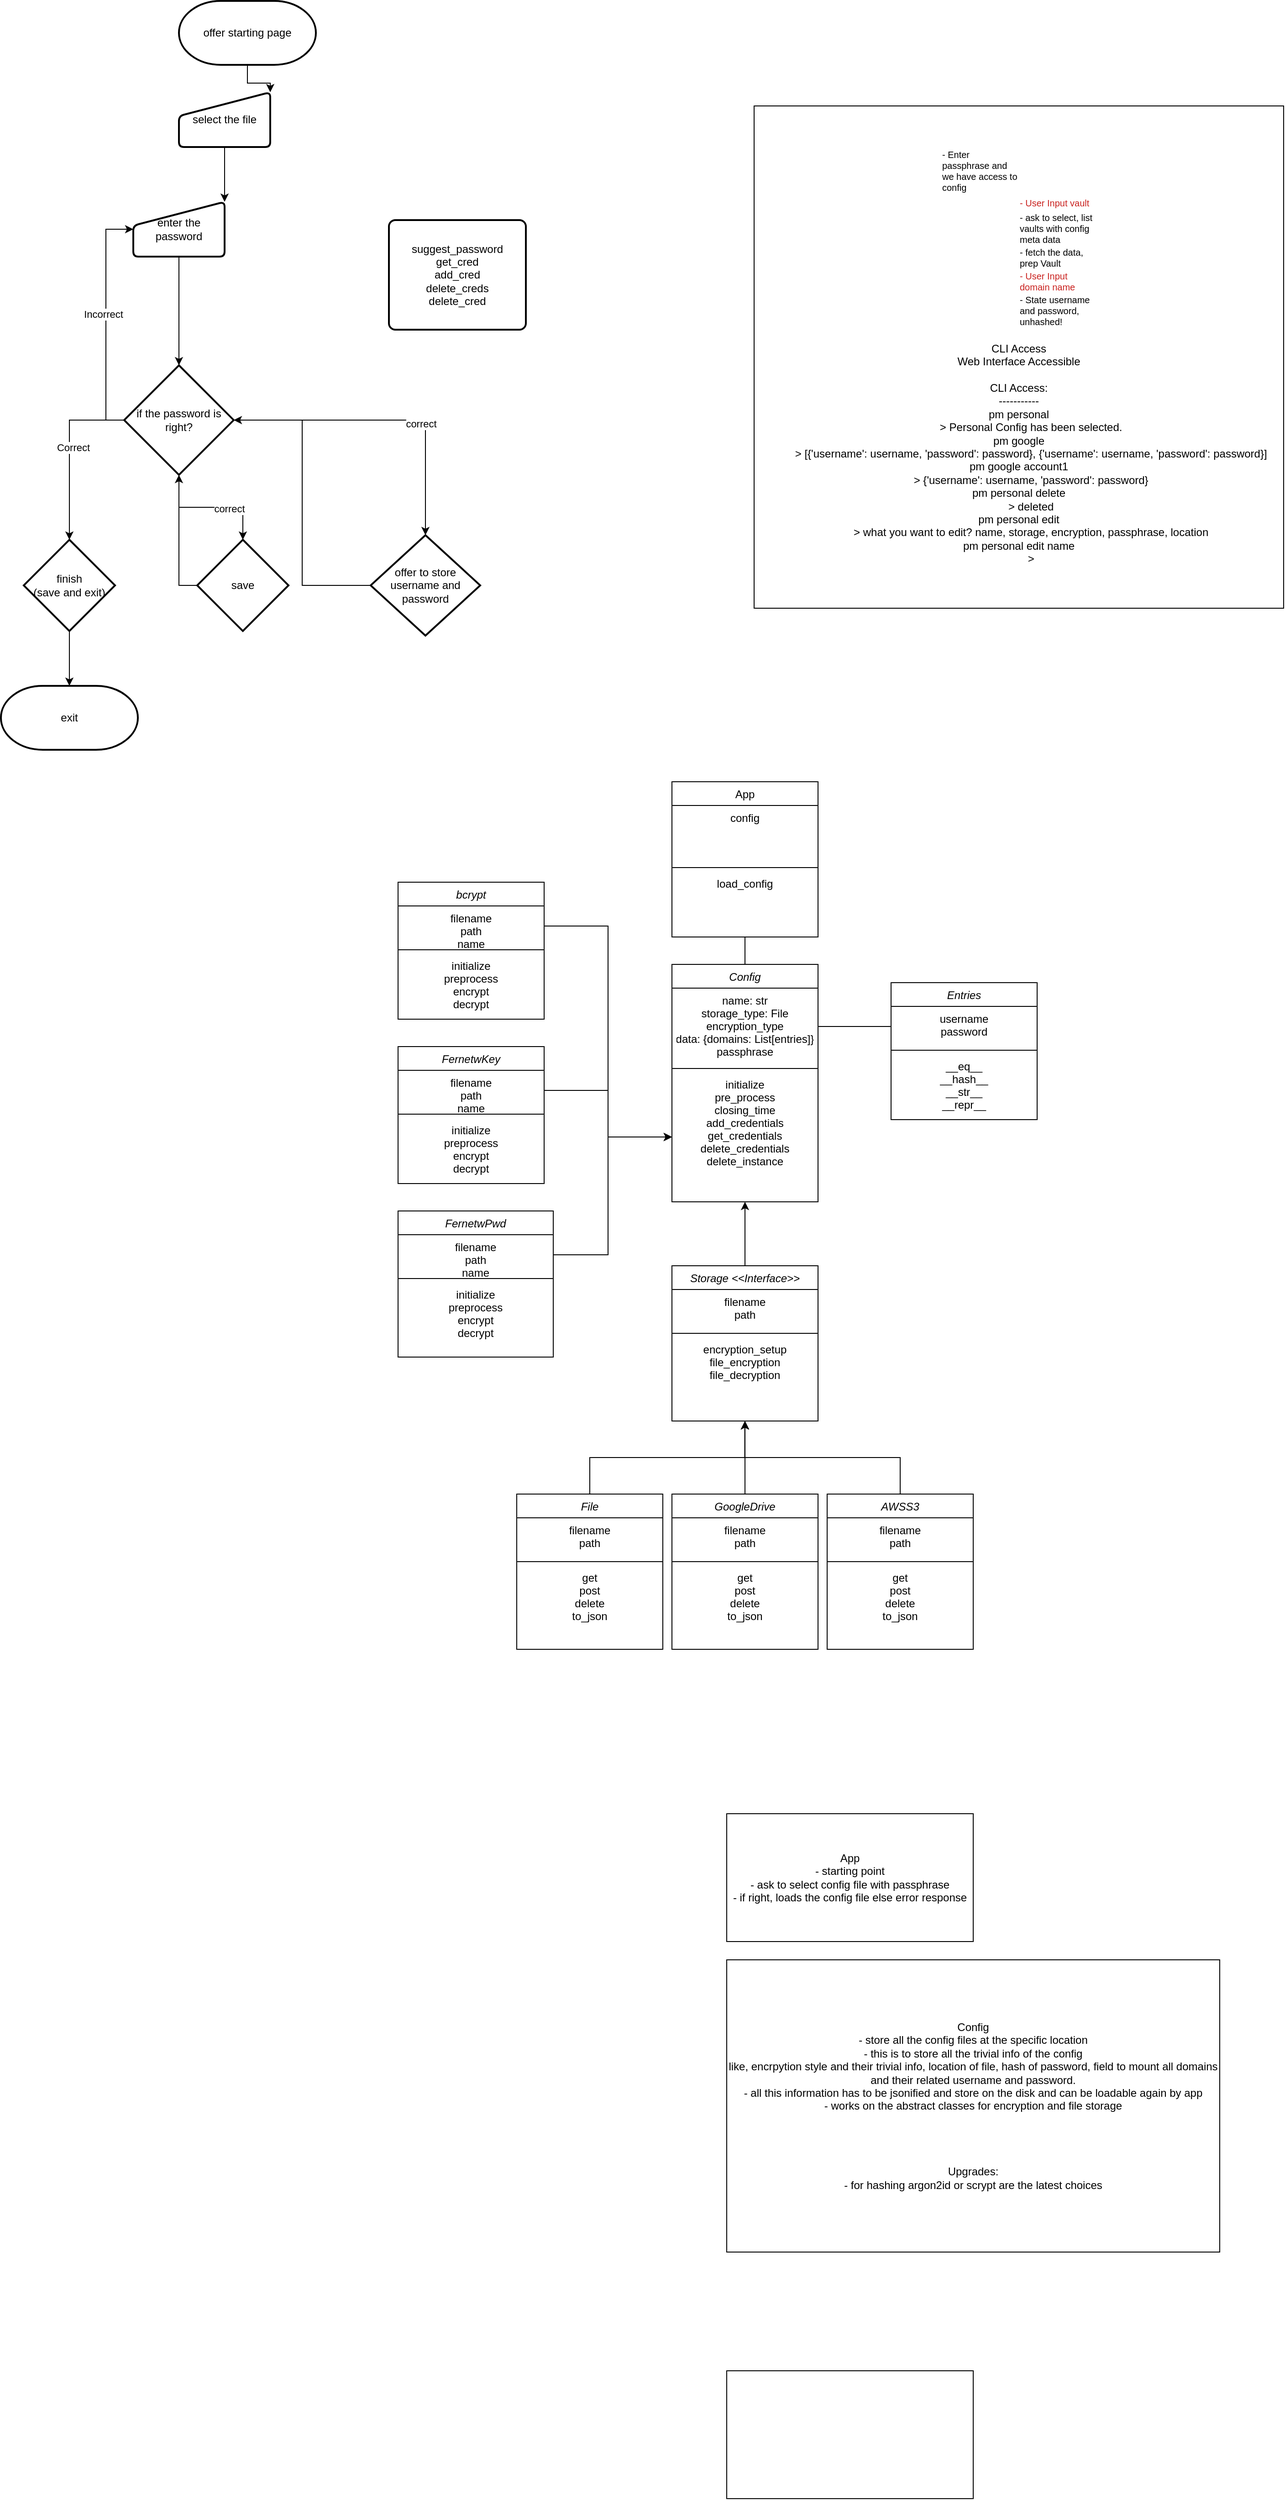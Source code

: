 <mxfile version="24.7.17">
  <diagram id="C5RBs43oDa-KdzZeNtuy" name="Page-1">
    <mxGraphModel dx="2459" dy="2325" grid="1" gridSize="10" guides="1" tooltips="1" connect="1" arrows="1" fold="1" page="1" pageScale="1" pageWidth="827" pageHeight="1169" math="0" shadow="0">
      <root>
        <mxCell id="WIyWlLk6GJQsqaUBKTNV-0" />
        <mxCell id="WIyWlLk6GJQsqaUBKTNV-1" parent="WIyWlLk6GJQsqaUBKTNV-0" />
        <mxCell id="zkfFHV4jXpPFQw0GAbJ--0" value="Entries" style="swimlane;fontStyle=2;align=center;verticalAlign=top;childLayout=stackLayout;horizontal=1;startSize=26;horizontalStack=0;resizeParent=1;resizeLast=0;collapsible=1;marginBottom=0;rounded=0;shadow=0;strokeWidth=1;labelBackgroundColor=none;" parent="WIyWlLk6GJQsqaUBKTNV-1" vertex="1">
          <mxGeometry x="260" width="160" height="150" as="geometry">
            <mxRectangle x="230" y="140" width="160" height="26" as="alternateBounds" />
          </mxGeometry>
        </mxCell>
        <mxCell id="zkfFHV4jXpPFQw0GAbJ--1" value="username&#xa;password" style="text;align=center;verticalAlign=top;spacingLeft=4;spacingRight=4;overflow=hidden;rotatable=0;points=[[0,0.5],[1,0.5]];portConstraint=eastwest;labelBackgroundColor=none;" parent="zkfFHV4jXpPFQw0GAbJ--0" vertex="1">
          <mxGeometry y="26" width="160" height="44" as="geometry" />
        </mxCell>
        <mxCell id="zkfFHV4jXpPFQw0GAbJ--4" value="" style="line;html=1;strokeWidth=1;align=left;verticalAlign=middle;spacingTop=-1;spacingLeft=3;spacingRight=3;rotatable=0;labelPosition=right;points=[];portConstraint=eastwest;labelBackgroundColor=none;" parent="zkfFHV4jXpPFQw0GAbJ--0" vertex="1">
          <mxGeometry y="70" width="160" height="8" as="geometry" />
        </mxCell>
        <mxCell id="zkfFHV4jXpPFQw0GAbJ--5" value="__eq__&#xa;__hash__&#xa;__str__&#xa;__repr__" style="text;align=center;verticalAlign=top;spacingLeft=4;spacingRight=4;overflow=hidden;rotatable=0;points=[[0,0.5],[1,0.5]];portConstraint=eastwest;labelBackgroundColor=none;" parent="zkfFHV4jXpPFQw0GAbJ--0" vertex="1">
          <mxGeometry y="78" width="160" height="72" as="geometry" />
        </mxCell>
        <mxCell id="zkfFHV4jXpPFQw0GAbJ--17" value="App" style="swimlane;fontStyle=0;align=center;verticalAlign=top;childLayout=stackLayout;horizontal=1;startSize=26;horizontalStack=0;resizeParent=1;resizeLast=0;collapsible=1;marginBottom=0;rounded=0;shadow=0;strokeWidth=1;labelBackgroundColor=none;" parent="WIyWlLk6GJQsqaUBKTNV-1" vertex="1">
          <mxGeometry x="20" y="-220" width="160" height="170" as="geometry">
            <mxRectangle x="120" y="-210" width="160" height="26" as="alternateBounds" />
          </mxGeometry>
        </mxCell>
        <mxCell id="zkfFHV4jXpPFQw0GAbJ--18" value="config" style="text;align=center;verticalAlign=top;spacingLeft=4;spacingRight=4;overflow=hidden;rotatable=0;points=[[0,0.5],[1,0.5]];portConstraint=eastwest;labelBackgroundColor=none;" parent="zkfFHV4jXpPFQw0GAbJ--17" vertex="1">
          <mxGeometry y="26" width="160" height="64" as="geometry" />
        </mxCell>
        <mxCell id="zkfFHV4jXpPFQw0GAbJ--23" value="" style="line;html=1;strokeWidth=1;align=left;verticalAlign=middle;spacingTop=-1;spacingLeft=3;spacingRight=3;rotatable=0;labelPosition=right;points=[];portConstraint=eastwest;labelBackgroundColor=none;" parent="zkfFHV4jXpPFQw0GAbJ--17" vertex="1">
          <mxGeometry y="90" width="160" height="8" as="geometry" />
        </mxCell>
        <mxCell id="zkfFHV4jXpPFQw0GAbJ--24" value="load_config" style="text;align=center;verticalAlign=top;spacingLeft=4;spacingRight=4;overflow=hidden;rotatable=0;points=[[0,0.5],[1,0.5]];portConstraint=eastwest;labelBackgroundColor=none;" parent="zkfFHV4jXpPFQw0GAbJ--17" vertex="1">
          <mxGeometry y="98" width="160" height="72" as="geometry" />
        </mxCell>
        <mxCell id="KMxtjk_TlvN9ZybdX43b-0" value="Config" style="swimlane;fontStyle=2;align=center;verticalAlign=top;childLayout=stackLayout;horizontal=1;startSize=26;horizontalStack=0;resizeParent=1;resizeLast=0;collapsible=1;marginBottom=0;rounded=0;shadow=0;strokeWidth=1;labelBackgroundColor=none;" parent="WIyWlLk6GJQsqaUBKTNV-1" vertex="1">
          <mxGeometry x="20" y="-20" width="160" height="260" as="geometry">
            <mxRectangle x="20" y="-20" width="160" height="26" as="alternateBounds" />
          </mxGeometry>
        </mxCell>
        <mxCell id="KMxtjk_TlvN9ZybdX43b-1" value="name: str&#xa;storage_type: File&#xa;encryption_type&#xa;data: {domains: List[entries]}&#xa;passphrase" style="text;align=center;verticalAlign=top;spacingLeft=4;spacingRight=4;overflow=hidden;rotatable=0;points=[[0,0.5],[1,0.5]];portConstraint=eastwest;labelBackgroundColor=none;" parent="KMxtjk_TlvN9ZybdX43b-0" vertex="1">
          <mxGeometry y="26" width="160" height="84" as="geometry" />
        </mxCell>
        <mxCell id="KMxtjk_TlvN9ZybdX43b-2" value="" style="line;html=1;strokeWidth=1;align=left;verticalAlign=middle;spacingTop=-1;spacingLeft=3;spacingRight=3;rotatable=0;labelPosition=right;points=[];portConstraint=eastwest;labelBackgroundColor=none;" parent="KMxtjk_TlvN9ZybdX43b-0" vertex="1">
          <mxGeometry y="110" width="160" height="8" as="geometry" />
        </mxCell>
        <mxCell id="KMxtjk_TlvN9ZybdX43b-3" value="initialize&#xa;pre_process&#xa;closing_time&#xa;add_credentials&#xa;get_credentials&#xa;delete_credentials&#xa;delete_instance" style="text;align=center;verticalAlign=top;spacingLeft=4;spacingRight=4;overflow=hidden;rotatable=0;points=[[0,0.5],[1,0.5]];portConstraint=eastwest;labelBackgroundColor=none;" parent="KMxtjk_TlvN9ZybdX43b-0" vertex="1">
          <mxGeometry y="118" width="160" height="142" as="geometry" />
        </mxCell>
        <mxCell id="KMxtjk_TlvN9ZybdX43b-15" value="" style="endArrow=classic;html=1;rounded=0;exitX=0.5;exitY=0;exitDx=0;exitDy=0;edgeStyle=orthogonalEdgeStyle;entryX=0.5;entryY=1;entryDx=0;entryDy=0;labelBackgroundColor=none;fontColor=default;" parent="WIyWlLk6GJQsqaUBKTNV-1" source="KMxtjk_TlvN9ZybdX43b-26" edge="1">
          <mxGeometry width="50" height="50" relative="1" as="geometry">
            <mxPoint x="100" y="660" as="sourcePoint" />
            <mxPoint x="100" y="480" as="targetPoint" />
            <Array as="points" />
          </mxGeometry>
        </mxCell>
        <mxCell id="KMxtjk_TlvN9ZybdX43b-20" value="" style="endArrow=classic;html=1;rounded=0;exitX=0.5;exitY=0;exitDx=0;exitDy=0;edgeStyle=orthogonalEdgeStyle;entryX=0.499;entryY=1.003;entryDx=0;entryDy=0;entryPerimeter=0;labelBackgroundColor=none;fontColor=default;" parent="WIyWlLk6GJQsqaUBKTNV-1" source="KMxtjk_TlvN9ZybdX43b-21" edge="1">
          <mxGeometry width="50" height="50" relative="1" as="geometry">
            <mxPoint x="-70" y="660" as="sourcePoint" />
            <mxPoint x="99.84" y="480.366" as="targetPoint" />
            <Array as="points">
              <mxPoint x="-70" y="520" />
              <mxPoint x="100" y="520" />
            </Array>
          </mxGeometry>
        </mxCell>
        <mxCell id="KMxtjk_TlvN9ZybdX43b-21" value="File" style="swimlane;fontStyle=2;align=center;verticalAlign=top;childLayout=stackLayout;horizontal=1;startSize=26;horizontalStack=0;resizeParent=1;resizeLast=0;collapsible=1;marginBottom=0;rounded=0;shadow=0;strokeWidth=1;labelBackgroundColor=none;" parent="WIyWlLk6GJQsqaUBKTNV-1" vertex="1">
          <mxGeometry x="-150" y="560" width="160" height="170" as="geometry">
            <mxRectangle x="230" y="140" width="160" height="26" as="alternateBounds" />
          </mxGeometry>
        </mxCell>
        <mxCell id="KMxtjk_TlvN9ZybdX43b-22" value="filename&#xa;path" style="text;align=center;verticalAlign=top;spacingLeft=4;spacingRight=4;overflow=hidden;rotatable=0;points=[[0,0.5],[1,0.5]];portConstraint=eastwest;labelBackgroundColor=none;" parent="KMxtjk_TlvN9ZybdX43b-21" vertex="1">
          <mxGeometry y="26" width="160" height="44" as="geometry" />
        </mxCell>
        <mxCell id="KMxtjk_TlvN9ZybdX43b-23" value="" style="line;html=1;strokeWidth=1;align=left;verticalAlign=middle;spacingTop=-1;spacingLeft=3;spacingRight=3;rotatable=0;labelPosition=right;points=[];portConstraint=eastwest;labelBackgroundColor=none;" parent="KMxtjk_TlvN9ZybdX43b-21" vertex="1">
          <mxGeometry y="70" width="160" height="8" as="geometry" />
        </mxCell>
        <mxCell id="KMxtjk_TlvN9ZybdX43b-25" value="get&#xa;post&#xa;delete&#xa;to_json" style="text;align=center;verticalAlign=top;spacingLeft=4;spacingRight=4;overflow=hidden;rotatable=0;points=[[0,0.5],[1,0.5]];portConstraint=eastwest;labelBackgroundColor=none;" parent="KMxtjk_TlvN9ZybdX43b-21" vertex="1">
          <mxGeometry y="78" width="160" height="92" as="geometry" />
        </mxCell>
        <mxCell id="KMxtjk_TlvN9ZybdX43b-26" value="GoogleDrive" style="swimlane;fontStyle=2;align=center;verticalAlign=top;childLayout=stackLayout;horizontal=1;startSize=26;horizontalStack=0;resizeParent=1;resizeLast=0;collapsible=1;marginBottom=0;rounded=0;shadow=0;strokeWidth=1;labelBackgroundColor=none;" parent="WIyWlLk6GJQsqaUBKTNV-1" vertex="1">
          <mxGeometry x="20" y="560" width="160" height="170" as="geometry">
            <mxRectangle x="230" y="140" width="160" height="26" as="alternateBounds" />
          </mxGeometry>
        </mxCell>
        <mxCell id="KMxtjk_TlvN9ZybdX43b-27" value="filename&#xa;path" style="text;align=center;verticalAlign=top;spacingLeft=4;spacingRight=4;overflow=hidden;rotatable=0;points=[[0,0.5],[1,0.5]];portConstraint=eastwest;labelBackgroundColor=none;" parent="KMxtjk_TlvN9ZybdX43b-26" vertex="1">
          <mxGeometry y="26" width="160" height="44" as="geometry" />
        </mxCell>
        <mxCell id="KMxtjk_TlvN9ZybdX43b-28" value="" style="line;html=1;strokeWidth=1;align=left;verticalAlign=middle;spacingTop=-1;spacingLeft=3;spacingRight=3;rotatable=0;labelPosition=right;points=[];portConstraint=eastwest;labelBackgroundColor=none;" parent="KMxtjk_TlvN9ZybdX43b-26" vertex="1">
          <mxGeometry y="70" width="160" height="8" as="geometry" />
        </mxCell>
        <mxCell id="KMxtjk_TlvN9ZybdX43b-29" value="get&#xa;post&#xa;delete&#xa;to_json" style="text;align=center;verticalAlign=top;spacingLeft=4;spacingRight=4;overflow=hidden;rotatable=0;points=[[0,0.5],[1,0.5]];portConstraint=eastwest;labelBackgroundColor=none;" parent="KMxtjk_TlvN9ZybdX43b-26" vertex="1">
          <mxGeometry y="78" width="160" height="92" as="geometry" />
        </mxCell>
        <mxCell id="KMxtjk_TlvN9ZybdX43b-30" value="AWSS3" style="swimlane;fontStyle=2;align=center;verticalAlign=top;childLayout=stackLayout;horizontal=1;startSize=26;horizontalStack=0;resizeParent=1;resizeLast=0;collapsible=1;marginBottom=0;rounded=0;shadow=0;strokeWidth=1;labelBackgroundColor=none;" parent="WIyWlLk6GJQsqaUBKTNV-1" vertex="1">
          <mxGeometry x="190" y="560" width="160" height="170" as="geometry">
            <mxRectangle x="230" y="140" width="160" height="26" as="alternateBounds" />
          </mxGeometry>
        </mxCell>
        <mxCell id="KMxtjk_TlvN9ZybdX43b-31" value="filename&#xa;path" style="text;align=center;verticalAlign=top;spacingLeft=4;spacingRight=4;overflow=hidden;rotatable=0;points=[[0,0.5],[1,0.5]];portConstraint=eastwest;labelBackgroundColor=none;" parent="KMxtjk_TlvN9ZybdX43b-30" vertex="1">
          <mxGeometry y="26" width="160" height="44" as="geometry" />
        </mxCell>
        <mxCell id="KMxtjk_TlvN9ZybdX43b-32" value="" style="line;html=1;strokeWidth=1;align=left;verticalAlign=middle;spacingTop=-1;spacingLeft=3;spacingRight=3;rotatable=0;labelPosition=right;points=[];portConstraint=eastwest;labelBackgroundColor=none;" parent="KMxtjk_TlvN9ZybdX43b-30" vertex="1">
          <mxGeometry y="70" width="160" height="8" as="geometry" />
        </mxCell>
        <mxCell id="KMxtjk_TlvN9ZybdX43b-33" value="get&#xa;post&#xa;delete&#xa;to_json" style="text;align=center;verticalAlign=top;spacingLeft=4;spacingRight=4;overflow=hidden;rotatable=0;points=[[0,0.5],[1,0.5]];portConstraint=eastwest;labelBackgroundColor=none;" parent="KMxtjk_TlvN9ZybdX43b-30" vertex="1">
          <mxGeometry y="78" width="160" height="92" as="geometry" />
        </mxCell>
        <mxCell id="KMxtjk_TlvN9ZybdX43b-36" value="" style="endArrow=none;html=1;rounded=0;entryX=0.5;entryY=1;entryDx=0;entryDy=0;exitX=0.5;exitY=0;exitDx=0;exitDy=0;edgeStyle=orthogonalEdgeStyle;labelBackgroundColor=none;fontColor=default;" parent="WIyWlLk6GJQsqaUBKTNV-1" source="KMxtjk_TlvN9ZybdX43b-0" target="zkfFHV4jXpPFQw0GAbJ--17" edge="1">
          <mxGeometry width="50" height="50" relative="1" as="geometry">
            <mxPoint x="70" y="-190" as="sourcePoint" />
            <mxPoint x="120" y="-240" as="targetPoint" />
          </mxGeometry>
        </mxCell>
        <mxCell id="KMxtjk_TlvN9ZybdX43b-38" value="" style="endArrow=classic;html=1;rounded=0;exitX=0.5;exitY=0;exitDx=0;exitDy=0;edgeStyle=elbowEdgeStyle;elbow=vertical;labelBackgroundColor=none;fontColor=default;" parent="WIyWlLk6GJQsqaUBKTNV-1" source="KMxtjk_TlvN9ZybdX43b-30" edge="1">
          <mxGeometry width="50" height="50" relative="1" as="geometry">
            <mxPoint x="270" y="660" as="sourcePoint" />
            <mxPoint x="100" y="480" as="targetPoint" />
            <Array as="points">
              <mxPoint x="180" y="520" />
            </Array>
          </mxGeometry>
        </mxCell>
        <mxCell id="KMxtjk_TlvN9ZybdX43b-39" value="FernetwKey" style="swimlane;fontStyle=2;align=center;verticalAlign=top;childLayout=stackLayout;horizontal=1;startSize=26;horizontalStack=0;resizeParent=1;resizeLast=0;collapsible=1;marginBottom=0;rounded=0;shadow=0;strokeWidth=1;labelBackgroundColor=none;" parent="WIyWlLk6GJQsqaUBKTNV-1" vertex="1">
          <mxGeometry x="-280" y="70" width="160" height="150" as="geometry">
            <mxRectangle x="-270" y="130" width="160" height="26" as="alternateBounds" />
          </mxGeometry>
        </mxCell>
        <mxCell id="KMxtjk_TlvN9ZybdX43b-40" value="filename&#xa;path&#xa;name" style="text;align=center;verticalAlign=top;spacingLeft=4;spacingRight=4;overflow=hidden;rotatable=0;points=[[0,0.5],[1,0.5]];portConstraint=eastwest;labelBackgroundColor=none;" parent="KMxtjk_TlvN9ZybdX43b-39" vertex="1">
          <mxGeometry y="26" width="160" height="44" as="geometry" />
        </mxCell>
        <mxCell id="KMxtjk_TlvN9ZybdX43b-41" value="" style="line;html=1;strokeWidth=1;align=left;verticalAlign=middle;spacingTop=-1;spacingLeft=3;spacingRight=3;rotatable=0;labelPosition=right;points=[];portConstraint=eastwest;labelBackgroundColor=none;" parent="KMxtjk_TlvN9ZybdX43b-39" vertex="1">
          <mxGeometry y="70" width="160" height="8" as="geometry" />
        </mxCell>
        <mxCell id="KMxtjk_TlvN9ZybdX43b-42" value="initialize&#xa;preprocess&#xa;encrypt&#xa;decrypt" style="text;align=center;verticalAlign=top;spacingLeft=4;spacingRight=4;overflow=hidden;rotatable=0;points=[[0,0.5],[1,0.5]];portConstraint=eastwest;labelBackgroundColor=none;" parent="KMxtjk_TlvN9ZybdX43b-39" vertex="1">
          <mxGeometry y="78" width="160" height="72" as="geometry" />
        </mxCell>
        <mxCell id="KMxtjk_TlvN9ZybdX43b-44" value="FernetwPwd" style="swimlane;fontStyle=2;align=center;verticalAlign=top;childLayout=stackLayout;horizontal=1;startSize=26;horizontalStack=0;resizeParent=1;resizeLast=0;collapsible=1;marginBottom=0;rounded=0;shadow=0;strokeWidth=1;labelBackgroundColor=none;" parent="WIyWlLk6GJQsqaUBKTNV-1" vertex="1">
          <mxGeometry x="-280" y="250" width="170" height="160" as="geometry">
            <mxRectangle x="-270" y="270" width="160" height="26" as="alternateBounds" />
          </mxGeometry>
        </mxCell>
        <mxCell id="KMxtjk_TlvN9ZybdX43b-45" value="filename&#xa;path&#xa;name" style="text;align=center;verticalAlign=top;spacingLeft=4;spacingRight=4;overflow=hidden;rotatable=0;points=[[0,0.5],[1,0.5]];portConstraint=eastwest;labelBackgroundColor=none;" parent="KMxtjk_TlvN9ZybdX43b-44" vertex="1">
          <mxGeometry y="26" width="170" height="44" as="geometry" />
        </mxCell>
        <mxCell id="KMxtjk_TlvN9ZybdX43b-46" value="" style="line;html=1;strokeWidth=1;align=left;verticalAlign=middle;spacingTop=-1;spacingLeft=3;spacingRight=3;rotatable=0;labelPosition=right;points=[];portConstraint=eastwest;labelBackgroundColor=none;" parent="KMxtjk_TlvN9ZybdX43b-44" vertex="1">
          <mxGeometry y="70" width="170" height="8" as="geometry" />
        </mxCell>
        <mxCell id="KMxtjk_TlvN9ZybdX43b-47" value="initialize&#xa;preprocess&#xa;encrypt&#xa;decrypt" style="text;align=center;verticalAlign=top;spacingLeft=4;spacingRight=4;overflow=hidden;rotatable=0;points=[[0,0.5],[1,0.5]];portConstraint=eastwest;labelBackgroundColor=none;" parent="KMxtjk_TlvN9ZybdX43b-44" vertex="1">
          <mxGeometry y="78" width="170" height="82" as="geometry" />
        </mxCell>
        <mxCell id="KMxtjk_TlvN9ZybdX43b-49" value="" style="endArrow=classic;html=1;rounded=0;entryX=0;entryY=0.5;entryDx=0;entryDy=0;exitX=1;exitY=0.5;exitDx=0;exitDy=0;edgeStyle=elbowEdgeStyle;labelBackgroundColor=none;fontColor=default;" parent="WIyWlLk6GJQsqaUBKTNV-1" source="KMxtjk_TlvN9ZybdX43b-40" target="KMxtjk_TlvN9ZybdX43b-3" edge="1">
          <mxGeometry width="50" height="50" relative="1" as="geometry">
            <mxPoint x="-60" y="250" as="sourcePoint" />
            <mxPoint x="-10" y="200" as="targetPoint" />
          </mxGeometry>
        </mxCell>
        <mxCell id="KMxtjk_TlvN9ZybdX43b-50" value="" style="endArrow=classic;html=1;rounded=0;entryX=0;entryY=0.5;entryDx=0;entryDy=0;exitX=1;exitY=0.5;exitDx=0;exitDy=0;edgeStyle=elbowEdgeStyle;labelBackgroundColor=none;fontColor=default;" parent="WIyWlLk6GJQsqaUBKTNV-1" source="KMxtjk_TlvN9ZybdX43b-45" target="KMxtjk_TlvN9ZybdX43b-3" edge="1">
          <mxGeometry width="50" height="50" relative="1" as="geometry">
            <mxPoint x="-130" y="148" as="sourcePoint" />
            <mxPoint x="30" y="189" as="targetPoint" />
            <Array as="points">
              <mxPoint x="-50" y="240" />
            </Array>
          </mxGeometry>
        </mxCell>
        <mxCell id="KMxtjk_TlvN9ZybdX43b-51" value="bcrypt" style="swimlane;fontStyle=2;align=center;verticalAlign=top;childLayout=stackLayout;horizontal=1;startSize=26;horizontalStack=0;resizeParent=1;resizeLast=0;collapsible=1;marginBottom=0;rounded=0;shadow=0;strokeWidth=1;labelBackgroundColor=none;" parent="WIyWlLk6GJQsqaUBKTNV-1" vertex="1">
          <mxGeometry x="-280" y="-110" width="160" height="150" as="geometry">
            <mxRectangle x="-270" y="-10" width="160" height="26" as="alternateBounds" />
          </mxGeometry>
        </mxCell>
        <mxCell id="KMxtjk_TlvN9ZybdX43b-52" value="filename&#xa;path&#xa;name" style="text;align=center;verticalAlign=top;spacingLeft=4;spacingRight=4;overflow=hidden;rotatable=0;points=[[0,0.5],[1,0.5]];portConstraint=eastwest;labelBackgroundColor=none;" parent="KMxtjk_TlvN9ZybdX43b-51" vertex="1">
          <mxGeometry y="26" width="160" height="44" as="geometry" />
        </mxCell>
        <mxCell id="KMxtjk_TlvN9ZybdX43b-53" value="" style="line;html=1;strokeWidth=1;align=left;verticalAlign=middle;spacingTop=-1;spacingLeft=3;spacingRight=3;rotatable=0;labelPosition=right;points=[];portConstraint=eastwest;labelBackgroundColor=none;" parent="KMxtjk_TlvN9ZybdX43b-51" vertex="1">
          <mxGeometry y="70" width="160" height="8" as="geometry" />
        </mxCell>
        <mxCell id="KMxtjk_TlvN9ZybdX43b-54" value="initialize&#xa;preprocess&#xa;encrypt&#xa;decrypt" style="text;align=center;verticalAlign=top;spacingLeft=4;spacingRight=4;overflow=hidden;rotatable=0;points=[[0,0.5],[1,0.5]];portConstraint=eastwest;labelBackgroundColor=none;" parent="KMxtjk_TlvN9ZybdX43b-51" vertex="1">
          <mxGeometry y="78" width="160" height="72" as="geometry" />
        </mxCell>
        <mxCell id="KMxtjk_TlvN9ZybdX43b-55" value="" style="endArrow=classic;html=1;rounded=0;entryX=0;entryY=0.5;entryDx=0;entryDy=0;exitX=1;exitY=0.5;exitDx=0;exitDy=0;edgeStyle=elbowEdgeStyle;labelBackgroundColor=none;fontColor=default;" parent="WIyWlLk6GJQsqaUBKTNV-1" source="KMxtjk_TlvN9ZybdX43b-52" target="KMxtjk_TlvN9ZybdX43b-3" edge="1">
          <mxGeometry width="50" height="50" relative="1" as="geometry">
            <mxPoint x="300" y="200" as="sourcePoint" />
            <mxPoint x="350" y="150" as="targetPoint" />
          </mxGeometry>
        </mxCell>
        <mxCell id="KMxtjk_TlvN9ZybdX43b-56" value="&lt;table align=&quot;center&quot; style=&quot;font-family: &amp;quot;Liberation Sans&amp;quot;; font-size: x-small;&quot; border=&quot;0&quot; cellspacing=&quot;0&quot;&gt;&lt;colgroup width=&quot;85&quot; span=&quot;2&quot;&gt;&lt;/colgroup&gt;&lt;tbody&gt;&lt;tr&gt;&lt;td align=&quot;left&quot; height=&quot;17&quot;&gt;- Enter passphrase and we have access to config&lt;/td&gt;&lt;td align=&quot;left&quot;&gt;&lt;br&gt;&lt;/td&gt;&lt;/tr&gt;&lt;tr&gt;&lt;td align=&quot;left&quot; height=&quot;17&quot;&gt;&lt;br&gt;&lt;/td&gt;&lt;td align=&quot;left&quot;&gt;&lt;font color=&quot;#C9211E&quot;&gt;- User Input vault&lt;/font&gt;&lt;/td&gt;&lt;/tr&gt;&lt;tr&gt;&lt;td align=&quot;left&quot; height=&quot;17&quot;&gt;&lt;br&gt;&lt;/td&gt;&lt;td align=&quot;left&quot;&gt;- ask to select, list vaults with config meta data&lt;/td&gt;&lt;/tr&gt;&lt;tr&gt;&lt;td align=&quot;left&quot; height=&quot;17&quot;&gt;&lt;br&gt;&lt;/td&gt;&lt;td align=&quot;left&quot;&gt;- fetch the data, prep Vault&lt;/td&gt;&lt;/tr&gt;&lt;tr&gt;&lt;td align=&quot;left&quot; height=&quot;17&quot;&gt;&lt;br&gt;&lt;/td&gt;&lt;td align=&quot;left&quot;&gt;&lt;font color=&quot;#C9211E&quot;&gt;- User Input domain name&lt;/font&gt;&lt;/td&gt;&lt;/tr&gt;&lt;tr&gt;&lt;td align=&quot;left&quot; height=&quot;17&quot;&gt;&lt;br&gt;&lt;/td&gt;&lt;td align=&quot;left&quot;&gt;- State username and password, unhashed!&lt;/td&gt;&lt;/tr&gt;&lt;/tbody&gt;&lt;/table&gt;&lt;br&gt;&lt;div&gt;&lt;div&gt;CLI Access&lt;/div&gt;&lt;div&gt;Web Interface Accessible&lt;/div&gt;&lt;div&gt;&lt;br&gt;&lt;/div&gt;&lt;div&gt;CLI Access:&lt;/div&gt;&lt;div&gt;-----------&lt;/div&gt;&lt;div&gt;pm personal&lt;/div&gt;&lt;div&gt;&lt;span style=&quot;white-space: normal;&quot;&gt;&lt;span style=&quot;white-space:pre&quot;&gt;&#x9;&lt;/span&gt;&amp;gt; Personal Config has been selected.&lt;/span&gt;&lt;/div&gt;&lt;div&gt;pm google&lt;/div&gt;&lt;div&gt;&lt;span style=&quot;white-space: normal;&quot;&gt;&lt;span style=&quot;white-space:pre&quot;&gt;&#x9;&lt;/span&gt;&amp;gt; [{&#39;username&#39;: username, &#39;password&#39;: password}, {&#39;username&#39;: username, &#39;password&#39;: password}]&lt;/span&gt;&lt;/div&gt;&lt;div&gt;pm google account1&lt;/div&gt;&lt;div&gt;&lt;span style=&quot;white-space: normal;&quot;&gt;&lt;span style=&quot;white-space:pre&quot;&gt;&#x9;&lt;/span&gt;&amp;gt; {&#39;username&#39;: username, &#39;password&#39;: password}&lt;/span&gt;&lt;/div&gt;&lt;div&gt;pm personal delete&lt;/div&gt;&lt;div&gt;&lt;span style=&quot;white-space: normal;&quot;&gt;&lt;span style=&quot;white-space:pre&quot;&gt;&#x9;&lt;/span&gt;&amp;gt; deleted&lt;/span&gt;&lt;/div&gt;&lt;div&gt;pm personal edit&lt;/div&gt;&lt;div&gt;&lt;span style=&quot;white-space: normal;&quot;&gt;&lt;span style=&quot;white-space:pre&quot;&gt;&#x9;&lt;/span&gt;&amp;gt; what you want to edit? name, storage, encryption, passphrase, location&lt;/span&gt;&lt;/div&gt;&lt;div&gt;pm personal edit name&lt;/div&gt;&lt;div&gt;&lt;span style=&quot;white-space: normal;&quot;&gt;&lt;span style=&quot;white-space:pre&quot;&gt;&#x9;&lt;/span&gt;&amp;gt;&lt;/span&gt;&lt;/div&gt;&lt;/div&gt;" style="rounded=0;whiteSpace=wrap;html=1;" parent="WIyWlLk6GJQsqaUBKTNV-1" vertex="1">
          <mxGeometry x="110" y="-960" width="580" height="550" as="geometry" />
        </mxCell>
        <mxCell id="9E2WWU8BKXoRJev0Updc-2" value="&lt;div&gt;App&lt;/div&gt;&lt;div&gt;- starting point&lt;/div&gt;&lt;div&gt;- ask to select config file with passphrase&lt;/div&gt;&lt;div&gt;- if right, loads the config file else error response&lt;/div&gt;" style="rounded=0;whiteSpace=wrap;html=1;" parent="WIyWlLk6GJQsqaUBKTNV-1" vertex="1">
          <mxGeometry x="80" y="910" width="270" height="140" as="geometry" />
        </mxCell>
        <mxCell id="9E2WWU8BKXoRJev0Updc-3" value="&lt;div&gt;Config&lt;/div&gt;&lt;div&gt;- store all the config files at the specific location&lt;/div&gt;&lt;div&gt;- this is to store all the trivial info of the config&lt;/div&gt;&lt;div&gt;like, encrpytion style and their trivial info, location of file, hash of password, field to mount all domains and their related username and password.&lt;/div&gt;&lt;div&gt;- all this information has to be jsonified and store on the disk and can be loadable again by app&lt;/div&gt;&lt;div&gt;- works on the abstract classes for encryption and file storage&lt;/div&gt;&lt;div&gt;&lt;br&gt;&lt;/div&gt;&lt;div&gt;&lt;br&gt;&lt;/div&gt;&lt;div&gt;&lt;br&gt;&lt;/div&gt;&lt;div&gt;&lt;br&gt;&lt;/div&gt;&lt;div&gt;Upgrades:&lt;/div&gt;&lt;div&gt;- for hashing&amp;nbsp;argon2id or scrypt are the latest choices&lt;/div&gt;" style="rounded=0;whiteSpace=wrap;html=1;" parent="WIyWlLk6GJQsqaUBKTNV-1" vertex="1">
          <mxGeometry x="80" y="1070" width="540" height="320" as="geometry" />
        </mxCell>
        <mxCell id="9E2WWU8BKXoRJev0Updc-4" value="" style="rounded=0;whiteSpace=wrap;html=1;" parent="WIyWlLk6GJQsqaUBKTNV-1" vertex="1">
          <mxGeometry x="80" y="1520" width="270" height="140" as="geometry" />
        </mxCell>
        <mxCell id="9E2WWU8BKXoRJev0Updc-7" value="Storage &lt;&lt;Interface&gt;&gt;" style="swimlane;fontStyle=2;align=center;verticalAlign=top;childLayout=stackLayout;horizontal=1;startSize=26;horizontalStack=0;resizeParent=1;resizeLast=0;collapsible=1;marginBottom=0;rounded=0;shadow=0;strokeWidth=1;labelBackgroundColor=none;" parent="WIyWlLk6GJQsqaUBKTNV-1" vertex="1">
          <mxGeometry x="20" y="310" width="160" height="170" as="geometry">
            <mxRectangle x="230" y="140" width="160" height="26" as="alternateBounds" />
          </mxGeometry>
        </mxCell>
        <mxCell id="9E2WWU8BKXoRJev0Updc-8" value="filename&#xa;path" style="text;align=center;verticalAlign=top;spacingLeft=4;spacingRight=4;overflow=hidden;rotatable=0;points=[[0,0.5],[1,0.5]];portConstraint=eastwest;labelBackgroundColor=none;" parent="9E2WWU8BKXoRJev0Updc-7" vertex="1">
          <mxGeometry y="26" width="160" height="44" as="geometry" />
        </mxCell>
        <mxCell id="9E2WWU8BKXoRJev0Updc-9" value="" style="line;html=1;strokeWidth=1;align=left;verticalAlign=middle;spacingTop=-1;spacingLeft=3;spacingRight=3;rotatable=0;labelPosition=right;points=[];portConstraint=eastwest;labelBackgroundColor=none;" parent="9E2WWU8BKXoRJev0Updc-7" vertex="1">
          <mxGeometry y="70" width="160" height="8" as="geometry" />
        </mxCell>
        <mxCell id="9E2WWU8BKXoRJev0Updc-10" value="encryption_setup&#xa;file_encryption&#xa;file_decryption" style="text;align=center;verticalAlign=top;spacingLeft=4;spacingRight=4;overflow=hidden;rotatable=0;points=[[0,0.5],[1,0.5]];portConstraint=eastwest;labelBackgroundColor=none;" parent="9E2WWU8BKXoRJev0Updc-7" vertex="1">
          <mxGeometry y="78" width="160" height="92" as="geometry" />
        </mxCell>
        <mxCell id="9E2WWU8BKXoRJev0Updc-11" value="" style="endArrow=classic;html=1;rounded=0;exitX=0.5;exitY=0;exitDx=0;exitDy=0;entryX=0.5;entryY=1;entryDx=0;entryDy=0;" parent="WIyWlLk6GJQsqaUBKTNV-1" source="9E2WWU8BKXoRJev0Updc-7" target="KMxtjk_TlvN9ZybdX43b-0" edge="1">
          <mxGeometry width="50" height="50" relative="1" as="geometry">
            <mxPoint x="90" y="390" as="sourcePoint" />
            <mxPoint x="100" y="200" as="targetPoint" />
          </mxGeometry>
        </mxCell>
        <mxCell id="9E2WWU8BKXoRJev0Updc-13" value="" style="endArrow=none;html=1;rounded=0;entryX=0;entryY=0.5;entryDx=0;entryDy=0;exitX=1;exitY=0.5;exitDx=0;exitDy=0;" parent="WIyWlLk6GJQsqaUBKTNV-1" source="KMxtjk_TlvN9ZybdX43b-1" target="zkfFHV4jXpPFQw0GAbJ--1" edge="1">
          <mxGeometry width="50" height="50" relative="1" as="geometry">
            <mxPoint x="230" y="190" as="sourcePoint" />
            <mxPoint x="280" y="140" as="targetPoint" />
          </mxGeometry>
        </mxCell>
        <mxCell id="m-OR56VnWgRR-BbW6CEN-0" style="edgeStyle=orthogonalEdgeStyle;rounded=0;orthogonalLoop=1;jettySize=auto;html=1;entryX=1;entryY=0;entryDx=0;entryDy=0;" edge="1" parent="WIyWlLk6GJQsqaUBKTNV-1" source="m-OR56VnWgRR-BbW6CEN-1" target="m-OR56VnWgRR-BbW6CEN-3">
          <mxGeometry relative="1" as="geometry" />
        </mxCell>
        <mxCell id="m-OR56VnWgRR-BbW6CEN-1" value="offer starting page" style="strokeWidth=2;html=1;shape=mxgraph.flowchart.terminator;whiteSpace=wrap;" vertex="1" parent="WIyWlLk6GJQsqaUBKTNV-1">
          <mxGeometry x="-520" y="-1075" width="150" height="70" as="geometry" />
        </mxCell>
        <mxCell id="m-OR56VnWgRR-BbW6CEN-2" style="edgeStyle=orthogonalEdgeStyle;rounded=0;orthogonalLoop=1;jettySize=auto;html=1;entryX=1;entryY=0;entryDx=0;entryDy=0;" edge="1" parent="WIyWlLk6GJQsqaUBKTNV-1" source="m-OR56VnWgRR-BbW6CEN-3" target="m-OR56VnWgRR-BbW6CEN-5">
          <mxGeometry relative="1" as="geometry" />
        </mxCell>
        <mxCell id="m-OR56VnWgRR-BbW6CEN-3" value="select the file" style="html=1;strokeWidth=2;shape=manualInput;whiteSpace=wrap;rounded=1;size=26;arcSize=11;" vertex="1" parent="WIyWlLk6GJQsqaUBKTNV-1">
          <mxGeometry x="-520" y="-975" width="100" height="60" as="geometry" />
        </mxCell>
        <mxCell id="m-OR56VnWgRR-BbW6CEN-4" style="edgeStyle=orthogonalEdgeStyle;rounded=0;orthogonalLoop=1;jettySize=auto;html=1;" edge="1" parent="WIyWlLk6GJQsqaUBKTNV-1" source="m-OR56VnWgRR-BbW6CEN-5" target="m-OR56VnWgRR-BbW6CEN-8">
          <mxGeometry relative="1" as="geometry" />
        </mxCell>
        <mxCell id="m-OR56VnWgRR-BbW6CEN-5" value="enter the password" style="html=1;strokeWidth=2;shape=manualInput;whiteSpace=wrap;rounded=1;size=26;arcSize=11;" vertex="1" parent="WIyWlLk6GJQsqaUBKTNV-1">
          <mxGeometry x="-570" y="-855" width="100" height="60" as="geometry" />
        </mxCell>
        <mxCell id="m-OR56VnWgRR-BbW6CEN-6" style="rounded=0;orthogonalLoop=1;jettySize=auto;html=1;entryX=0;entryY=0.5;entryDx=0;entryDy=0;exitX=0;exitY=0.5;exitDx=0;exitDy=0;exitPerimeter=0;edgeStyle=orthogonalEdgeStyle;" edge="1" parent="WIyWlLk6GJQsqaUBKTNV-1" source="m-OR56VnWgRR-BbW6CEN-8" target="m-OR56VnWgRR-BbW6CEN-5">
          <mxGeometry relative="1" as="geometry" />
        </mxCell>
        <mxCell id="m-OR56VnWgRR-BbW6CEN-7" value="Incorrect" style="edgeLabel;html=1;align=center;verticalAlign=middle;resizable=0;points=[];" vertex="1" connectable="0" parent="m-OR56VnWgRR-BbW6CEN-6">
          <mxGeometry x="0.051" y="3" relative="1" as="geometry">
            <mxPoint as="offset" />
          </mxGeometry>
        </mxCell>
        <mxCell id="m-OR56VnWgRR-BbW6CEN-8" value="if the password is right?" style="strokeWidth=2;html=1;shape=mxgraph.flowchart.decision;whiteSpace=wrap;" vertex="1" parent="WIyWlLk6GJQsqaUBKTNV-1">
          <mxGeometry x="-580" y="-676" width="120" height="120" as="geometry" />
        </mxCell>
        <mxCell id="m-OR56VnWgRR-BbW6CEN-9" value="finish&lt;div&gt;(save and exit)&lt;/div&gt;" style="strokeWidth=2;html=1;shape=mxgraph.flowchart.decision;whiteSpace=wrap;" vertex="1" parent="WIyWlLk6GJQsqaUBKTNV-1">
          <mxGeometry x="-690" y="-485" width="100" height="100" as="geometry" />
        </mxCell>
        <mxCell id="m-OR56VnWgRR-BbW6CEN-10" value="save" style="strokeWidth=2;html=1;shape=mxgraph.flowchart.decision;whiteSpace=wrap;" vertex="1" parent="WIyWlLk6GJQsqaUBKTNV-1">
          <mxGeometry x="-500" y="-485" width="100" height="100" as="geometry" />
        </mxCell>
        <mxCell id="m-OR56VnWgRR-BbW6CEN-11" value="offer to store username and password" style="strokeWidth=2;html=1;shape=mxgraph.flowchart.decision;whiteSpace=wrap;" vertex="1" parent="WIyWlLk6GJQsqaUBKTNV-1">
          <mxGeometry x="-310" y="-490" width="120" height="110" as="geometry" />
        </mxCell>
        <mxCell id="m-OR56VnWgRR-BbW6CEN-12" style="edgeStyle=orthogonalEdgeStyle;rounded=0;orthogonalLoop=1;jettySize=auto;html=1;entryX=1;entryY=0.5;entryDx=0;entryDy=0;entryPerimeter=0;" edge="1" parent="WIyWlLk6GJQsqaUBKTNV-1" source="m-OR56VnWgRR-BbW6CEN-11" target="m-OR56VnWgRR-BbW6CEN-8">
          <mxGeometry relative="1" as="geometry" />
        </mxCell>
        <mxCell id="m-OR56VnWgRR-BbW6CEN-13" style="rounded=0;orthogonalLoop=1;jettySize=auto;html=1;exitX=0.5;exitY=1;exitDx=0;exitDy=0;exitPerimeter=0;entryX=0.5;entryY=0;entryDx=0;entryDy=0;entryPerimeter=0;edgeStyle=orthogonalEdgeStyle;" edge="1" parent="WIyWlLk6GJQsqaUBKTNV-1" source="m-OR56VnWgRR-BbW6CEN-8" target="m-OR56VnWgRR-BbW6CEN-10">
          <mxGeometry relative="1" as="geometry">
            <mxPoint x="-460" y="-415" as="targetPoint" />
          </mxGeometry>
        </mxCell>
        <mxCell id="m-OR56VnWgRR-BbW6CEN-14" value="correct" style="edgeLabel;html=1;align=center;verticalAlign=middle;resizable=0;points=[];" vertex="1" connectable="0" parent="m-OR56VnWgRR-BbW6CEN-13">
          <mxGeometry x="0.281" y="-1" relative="1" as="geometry">
            <mxPoint as="offset" />
          </mxGeometry>
        </mxCell>
        <mxCell id="m-OR56VnWgRR-BbW6CEN-15" style="edgeStyle=orthogonalEdgeStyle;rounded=0;orthogonalLoop=1;jettySize=auto;html=1;entryX=0.5;entryY=0;entryDx=0;entryDy=0;entryPerimeter=0;" edge="1" parent="WIyWlLk6GJQsqaUBKTNV-1" source="m-OR56VnWgRR-BbW6CEN-8" target="m-OR56VnWgRR-BbW6CEN-9">
          <mxGeometry relative="1" as="geometry" />
        </mxCell>
        <mxCell id="m-OR56VnWgRR-BbW6CEN-16" value="Correct" style="edgeLabel;html=1;align=center;verticalAlign=middle;resizable=0;points=[];" vertex="1" connectable="0" parent="m-OR56VnWgRR-BbW6CEN-15">
          <mxGeometry x="-0.064" y="4" relative="1" as="geometry">
            <mxPoint as="offset" />
          </mxGeometry>
        </mxCell>
        <mxCell id="m-OR56VnWgRR-BbW6CEN-17" style="edgeStyle=orthogonalEdgeStyle;rounded=0;orthogonalLoop=1;jettySize=auto;html=1;entryX=0.5;entryY=0;entryDx=0;entryDy=0;entryPerimeter=0;" edge="1" parent="WIyWlLk6GJQsqaUBKTNV-1" source="m-OR56VnWgRR-BbW6CEN-8" target="m-OR56VnWgRR-BbW6CEN-11">
          <mxGeometry relative="1" as="geometry" />
        </mxCell>
        <mxCell id="m-OR56VnWgRR-BbW6CEN-18" value="correct" style="edgeLabel;html=1;align=center;verticalAlign=middle;resizable=0;points=[];" vertex="1" connectable="0" parent="m-OR56VnWgRR-BbW6CEN-17">
          <mxGeometry x="0.216" y="-4" relative="1" as="geometry">
            <mxPoint as="offset" />
          </mxGeometry>
        </mxCell>
        <mxCell id="m-OR56VnWgRR-BbW6CEN-19" style="rounded=0;orthogonalLoop=1;jettySize=auto;html=1;entryX=0.5;entryY=1;entryDx=0;entryDy=0;entryPerimeter=0;exitX=0;exitY=0.5;exitDx=0;exitDy=0;exitPerimeter=0;edgeStyle=orthogonalEdgeStyle;" edge="1" parent="WIyWlLk6GJQsqaUBKTNV-1" source="m-OR56VnWgRR-BbW6CEN-10" target="m-OR56VnWgRR-BbW6CEN-8">
          <mxGeometry relative="1" as="geometry" />
        </mxCell>
        <mxCell id="m-OR56VnWgRR-BbW6CEN-20" value="exit" style="strokeWidth=2;html=1;shape=mxgraph.flowchart.terminator;whiteSpace=wrap;" vertex="1" parent="WIyWlLk6GJQsqaUBKTNV-1">
          <mxGeometry x="-715" y="-325" width="150" height="70" as="geometry" />
        </mxCell>
        <mxCell id="m-OR56VnWgRR-BbW6CEN-21" style="edgeStyle=orthogonalEdgeStyle;rounded=0;orthogonalLoop=1;jettySize=auto;html=1;entryX=0.5;entryY=0;entryDx=0;entryDy=0;entryPerimeter=0;" edge="1" parent="WIyWlLk6GJQsqaUBKTNV-1" source="m-OR56VnWgRR-BbW6CEN-9" target="m-OR56VnWgRR-BbW6CEN-20">
          <mxGeometry relative="1" as="geometry" />
        </mxCell>
        <mxCell id="m-OR56VnWgRR-BbW6CEN-22" value="suggest_password&lt;div&gt;get_cred&lt;/div&gt;&lt;div&gt;add_cred&lt;/div&gt;&lt;div&gt;delete_creds&lt;/div&gt;&lt;div&gt;delete_cred&lt;/div&gt;" style="rounded=1;whiteSpace=wrap;html=1;absoluteArcSize=1;arcSize=14;strokeWidth=2;" vertex="1" parent="WIyWlLk6GJQsqaUBKTNV-1">
          <mxGeometry x="-290" y="-835" width="150" height="120" as="geometry" />
        </mxCell>
      </root>
    </mxGraphModel>
  </diagram>
</mxfile>
